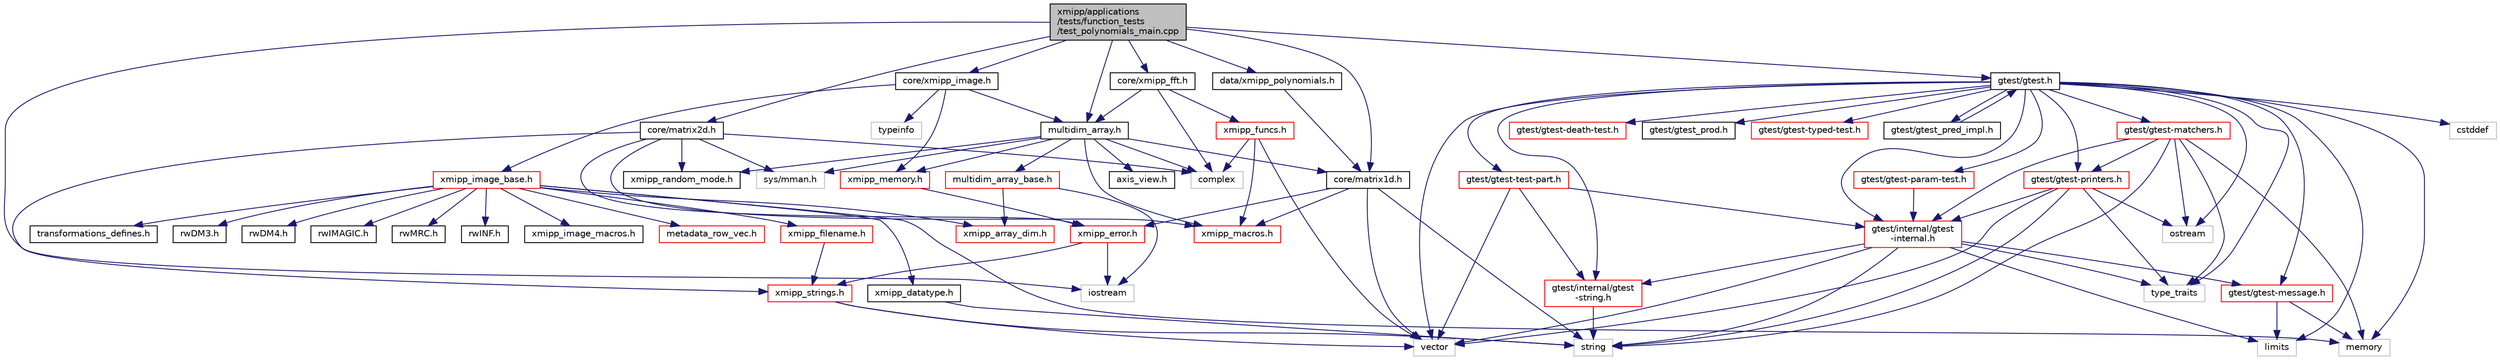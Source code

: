 digraph "xmipp/applications/tests/function_tests/test_polynomials_main.cpp"
{
  edge [fontname="Helvetica",fontsize="10",labelfontname="Helvetica",labelfontsize="10"];
  node [fontname="Helvetica",fontsize="10",shape=record];
  Node0 [label="xmipp/applications\l/tests/function_tests\l/test_polynomials_main.cpp",height=0.2,width=0.4,color="black", fillcolor="grey75", style="filled", fontcolor="black"];
  Node0 -> Node1 [color="midnightblue",fontsize="10",style="solid",fontname="Helvetica"];
  Node1 [label="data/xmipp_polynomials.h",height=0.2,width=0.4,color="black", fillcolor="white", style="filled",URL="$xmipp__polynomials_8h.html"];
  Node1 -> Node2 [color="midnightblue",fontsize="10",style="solid",fontname="Helvetica"];
  Node2 [label="core/matrix1d.h",height=0.2,width=0.4,color="black", fillcolor="white", style="filled",URL="$matrix1d_8h.html"];
  Node2 -> Node3 [color="midnightblue",fontsize="10",style="solid",fontname="Helvetica"];
  Node3 [label="string",height=0.2,width=0.4,color="grey75", fillcolor="white", style="filled"];
  Node2 -> Node4 [color="midnightblue",fontsize="10",style="solid",fontname="Helvetica"];
  Node4 [label="vector",height=0.2,width=0.4,color="grey75", fillcolor="white", style="filled"];
  Node2 -> Node5 [color="midnightblue",fontsize="10",style="solid",fontname="Helvetica"];
  Node5 [label="xmipp_error.h",height=0.2,width=0.4,color="red", fillcolor="white", style="filled",URL="$xmipp__error_8h.html"];
  Node5 -> Node7 [color="midnightblue",fontsize="10",style="solid",fontname="Helvetica"];
  Node7 [label="iostream",height=0.2,width=0.4,color="grey75", fillcolor="white", style="filled"];
  Node5 -> Node8 [color="midnightblue",fontsize="10",style="solid",fontname="Helvetica"];
  Node8 [label="xmipp_strings.h",height=0.2,width=0.4,color="red", fillcolor="white", style="filled",URL="$xmipp__strings_8h.html"];
  Node8 -> Node4 [color="midnightblue",fontsize="10",style="solid",fontname="Helvetica"];
  Node8 -> Node3 [color="midnightblue",fontsize="10",style="solid",fontname="Helvetica"];
  Node2 -> Node10 [color="midnightblue",fontsize="10",style="solid",fontname="Helvetica"];
  Node10 [label="xmipp_macros.h",height=0.2,width=0.4,color="red", fillcolor="white", style="filled",URL="$xmipp__macros_8h.html"];
  Node0 -> Node13 [color="midnightblue",fontsize="10",style="solid",fontname="Helvetica"];
  Node13 [label="core/xmipp_image.h",height=0.2,width=0.4,color="black", fillcolor="white", style="filled",URL="$xmipp__image_8h.html"];
  Node13 -> Node14 [color="midnightblue",fontsize="10",style="solid",fontname="Helvetica"];
  Node14 [label="typeinfo",height=0.2,width=0.4,color="grey75", fillcolor="white", style="filled"];
  Node13 -> Node15 [color="midnightblue",fontsize="10",style="solid",fontname="Helvetica"];
  Node15 [label="multidim_array.h",height=0.2,width=0.4,color="black", fillcolor="white", style="filled",URL="$multidim__array_8h.html"];
  Node15 -> Node10 [color="midnightblue",fontsize="10",style="solid",fontname="Helvetica"];
  Node15 -> Node16 [color="midnightblue",fontsize="10",style="solid",fontname="Helvetica"];
  Node16 [label="sys/mman.h",height=0.2,width=0.4,color="grey75", fillcolor="white", style="filled"];
  Node15 -> Node17 [color="midnightblue",fontsize="10",style="solid",fontname="Helvetica"];
  Node17 [label="complex",height=0.2,width=0.4,color="grey75", fillcolor="white", style="filled"];
  Node15 -> Node2 [color="midnightblue",fontsize="10",style="solid",fontname="Helvetica"];
  Node15 -> Node18 [color="midnightblue",fontsize="10",style="solid",fontname="Helvetica"];
  Node18 [label="xmipp_random_mode.h",height=0.2,width=0.4,color="black", fillcolor="white", style="filled",URL="$xmipp__random__mode_8h.html"];
  Node15 -> Node19 [color="midnightblue",fontsize="10",style="solid",fontname="Helvetica"];
  Node19 [label="multidim_array_base.h",height=0.2,width=0.4,color="red", fillcolor="white", style="filled",URL="$multidim__array__base_8h.html"];
  Node19 -> Node7 [color="midnightblue",fontsize="10",style="solid",fontname="Helvetica"];
  Node19 -> Node21 [color="midnightblue",fontsize="10",style="solid",fontname="Helvetica"];
  Node21 [label="xmipp_array_dim.h",height=0.2,width=0.4,color="red", fillcolor="white", style="filled",URL="$xmipp__array__dim_8h.html"];
  Node15 -> Node23 [color="midnightblue",fontsize="10",style="solid",fontname="Helvetica"];
  Node23 [label="xmipp_memory.h",height=0.2,width=0.4,color="red", fillcolor="white", style="filled",URL="$xmipp__memory_8h.html"];
  Node23 -> Node5 [color="midnightblue",fontsize="10",style="solid",fontname="Helvetica"];
  Node15 -> Node25 [color="midnightblue",fontsize="10",style="solid",fontname="Helvetica"];
  Node25 [label="axis_view.h",height=0.2,width=0.4,color="black", fillcolor="white", style="filled",URL="$axis__view_8h.html"];
  Node13 -> Node26 [color="midnightblue",fontsize="10",style="solid",fontname="Helvetica"];
  Node26 [label="xmipp_image_base.h",height=0.2,width=0.4,color="red", fillcolor="white", style="filled",URL="$xmipp__image__base_8h.html"];
  Node26 -> Node27 [color="midnightblue",fontsize="10",style="solid",fontname="Helvetica"];
  Node27 [label="memory",height=0.2,width=0.4,color="grey75", fillcolor="white", style="filled"];
  Node26 -> Node28 [color="midnightblue",fontsize="10",style="solid",fontname="Helvetica"];
  Node28 [label="xmipp_image_macros.h",height=0.2,width=0.4,color="black", fillcolor="white", style="filled",URL="$xmipp__image__macros_8h.html"];
  Node26 -> Node29 [color="midnightblue",fontsize="10",style="solid",fontname="Helvetica"];
  Node29 [label="xmipp_datatype.h",height=0.2,width=0.4,color="black", fillcolor="white", style="filled",URL="$xmipp__datatype_8h.html"];
  Node29 -> Node3 [color="midnightblue",fontsize="10",style="solid",fontname="Helvetica"];
  Node26 -> Node30 [color="midnightblue",fontsize="10",style="solid",fontname="Helvetica"];
  Node30 [label="metadata_row_vec.h",height=0.2,width=0.4,color="red", fillcolor="white", style="filled",URL="$metadata__row__vec_8h.html"];
  Node26 -> Node21 [color="midnightblue",fontsize="10",style="solid",fontname="Helvetica"];
  Node26 -> Node36 [color="midnightblue",fontsize="10",style="solid",fontname="Helvetica"];
  Node36 [label="xmipp_filename.h",height=0.2,width=0.4,color="red", fillcolor="white", style="filled",URL="$xmipp__filename_8h.html"];
  Node36 -> Node8 [color="midnightblue",fontsize="10",style="solid",fontname="Helvetica"];
  Node26 -> Node39 [color="midnightblue",fontsize="10",style="solid",fontname="Helvetica"];
  Node39 [label="transformations_defines.h",height=0.2,width=0.4,color="black", fillcolor="white", style="filled",URL="$transformations__defines_8h.html"];
  Node26 -> Node40 [color="midnightblue",fontsize="10",style="solid",fontname="Helvetica"];
  Node40 [label="rwDM3.h",height=0.2,width=0.4,color="black", fillcolor="white", style="filled",URL="$rwDM3_8h.html"];
  Node26 -> Node41 [color="midnightblue",fontsize="10",style="solid",fontname="Helvetica"];
  Node41 [label="rwDM4.h",height=0.2,width=0.4,color="black", fillcolor="white", style="filled",URL="$rwDM4_8h.html"];
  Node26 -> Node42 [color="midnightblue",fontsize="10",style="solid",fontname="Helvetica"];
  Node42 [label="rwIMAGIC.h",height=0.2,width=0.4,color="black", fillcolor="white", style="filled",URL="$rwIMAGIC_8h.html"];
  Node26 -> Node43 [color="midnightblue",fontsize="10",style="solid",fontname="Helvetica"];
  Node43 [label="rwMRC.h",height=0.2,width=0.4,color="black", fillcolor="white", style="filled",URL="$rwMRC_8h.html"];
  Node26 -> Node44 [color="midnightblue",fontsize="10",style="solid",fontname="Helvetica"];
  Node44 [label="rwINF.h",height=0.2,width=0.4,color="black", fillcolor="white", style="filled",URL="$rwINF_8h.html"];
  Node13 -> Node23 [color="midnightblue",fontsize="10",style="solid",fontname="Helvetica"];
  Node0 -> Node2 [color="midnightblue",fontsize="10",style="solid",fontname="Helvetica"];
  Node0 -> Node54 [color="midnightblue",fontsize="10",style="solid",fontname="Helvetica"];
  Node54 [label="core/xmipp_fft.h",height=0.2,width=0.4,color="black", fillcolor="white", style="filled",URL="$xmipp__fft_8h.html"];
  Node54 -> Node17 [color="midnightblue",fontsize="10",style="solid",fontname="Helvetica"];
  Node54 -> Node15 [color="midnightblue",fontsize="10",style="solid",fontname="Helvetica"];
  Node54 -> Node55 [color="midnightblue",fontsize="10",style="solid",fontname="Helvetica"];
  Node55 [label="xmipp_funcs.h",height=0.2,width=0.4,color="red", fillcolor="white", style="filled",URL="$xmipp__funcs_8h.html"];
  Node55 -> Node17 [color="midnightblue",fontsize="10",style="solid",fontname="Helvetica"];
  Node55 -> Node10 [color="midnightblue",fontsize="10",style="solid",fontname="Helvetica"];
  Node55 -> Node4 [color="midnightblue",fontsize="10",style="solid",fontname="Helvetica"];
  Node0 -> Node57 [color="midnightblue",fontsize="10",style="solid",fontname="Helvetica"];
  Node57 [label="core/matrix2d.h",height=0.2,width=0.4,color="black", fillcolor="white", style="filled",URL="$matrix2d_8h.html"];
  Node57 -> Node17 [color="midnightblue",fontsize="10",style="solid",fontname="Helvetica"];
  Node57 -> Node18 [color="midnightblue",fontsize="10",style="solid",fontname="Helvetica"];
  Node57 -> Node10 [color="midnightblue",fontsize="10",style="solid",fontname="Helvetica"];
  Node57 -> Node5 [color="midnightblue",fontsize="10",style="solid",fontname="Helvetica"];
  Node57 -> Node8 [color="midnightblue",fontsize="10",style="solid",fontname="Helvetica"];
  Node57 -> Node16 [color="midnightblue",fontsize="10",style="solid",fontname="Helvetica"];
  Node0 -> Node15 [color="midnightblue",fontsize="10",style="solid",fontname="Helvetica"];
  Node0 -> Node7 [color="midnightblue",fontsize="10",style="solid",fontname="Helvetica"];
  Node0 -> Node58 [color="midnightblue",fontsize="10",style="solid",fontname="Helvetica"];
  Node58 [label="gtest/gtest.h",height=0.2,width=0.4,color="black", fillcolor="white", style="filled",URL="$gtest_8h.html"];
  Node58 -> Node59 [color="midnightblue",fontsize="10",style="solid",fontname="Helvetica"];
  Node59 [label="cstddef",height=0.2,width=0.4,color="grey75", fillcolor="white", style="filled"];
  Node58 -> Node60 [color="midnightblue",fontsize="10",style="solid",fontname="Helvetica"];
  Node60 [label="limits",height=0.2,width=0.4,color="grey75", fillcolor="white", style="filled"];
  Node58 -> Node27 [color="midnightblue",fontsize="10",style="solid",fontname="Helvetica"];
  Node58 -> Node61 [color="midnightblue",fontsize="10",style="solid",fontname="Helvetica"];
  Node61 [label="ostream",height=0.2,width=0.4,color="grey75", fillcolor="white", style="filled"];
  Node58 -> Node62 [color="midnightblue",fontsize="10",style="solid",fontname="Helvetica"];
  Node62 [label="type_traits",height=0.2,width=0.4,color="grey75", fillcolor="white", style="filled"];
  Node58 -> Node4 [color="midnightblue",fontsize="10",style="solid",fontname="Helvetica"];
  Node58 -> Node63 [color="midnightblue",fontsize="10",style="solid",fontname="Helvetica"];
  Node63 [label="gtest/internal/gtest\l-internal.h",height=0.2,width=0.4,color="red", fillcolor="white", style="filled",URL="$gtest-internal_8h.html"];
  Node63 -> Node60 [color="midnightblue",fontsize="10",style="solid",fontname="Helvetica"];
  Node63 -> Node3 [color="midnightblue",fontsize="10",style="solid",fontname="Helvetica"];
  Node63 -> Node62 [color="midnightblue",fontsize="10",style="solid",fontname="Helvetica"];
  Node63 -> Node4 [color="midnightblue",fontsize="10",style="solid",fontname="Helvetica"];
  Node63 -> Node80 [color="midnightblue",fontsize="10",style="solid",fontname="Helvetica"];
  Node80 [label="gtest/gtest-message.h",height=0.2,width=0.4,color="red", fillcolor="white", style="filled",URL="$gtest-message_8h.html"];
  Node80 -> Node60 [color="midnightblue",fontsize="10",style="solid",fontname="Helvetica"];
  Node80 -> Node27 [color="midnightblue",fontsize="10",style="solid",fontname="Helvetica"];
  Node63 -> Node82 [color="midnightblue",fontsize="10",style="solid",fontname="Helvetica"];
  Node82 [label="gtest/internal/gtest\l-string.h",height=0.2,width=0.4,color="red", fillcolor="white", style="filled",URL="$gtest-string_8h.html"];
  Node82 -> Node3 [color="midnightblue",fontsize="10",style="solid",fontname="Helvetica"];
  Node58 -> Node82 [color="midnightblue",fontsize="10",style="solid",fontname="Helvetica"];
  Node58 -> Node84 [color="midnightblue",fontsize="10",style="solid",fontname="Helvetica"];
  Node84 [label="gtest/gtest-death-test.h",height=0.2,width=0.4,color="red", fillcolor="white", style="filled",URL="$gtest-death-test_8h.html"];
  Node58 -> Node86 [color="midnightblue",fontsize="10",style="solid",fontname="Helvetica"];
  Node86 [label="gtest/gtest-matchers.h",height=0.2,width=0.4,color="red", fillcolor="white", style="filled",URL="$gtest-matchers_8h.html"];
  Node86 -> Node27 [color="midnightblue",fontsize="10",style="solid",fontname="Helvetica"];
  Node86 -> Node61 [color="midnightblue",fontsize="10",style="solid",fontname="Helvetica"];
  Node86 -> Node3 [color="midnightblue",fontsize="10",style="solid",fontname="Helvetica"];
  Node86 -> Node62 [color="midnightblue",fontsize="10",style="solid",fontname="Helvetica"];
  Node86 -> Node87 [color="midnightblue",fontsize="10",style="solid",fontname="Helvetica"];
  Node87 [label="gtest/gtest-printers.h",height=0.2,width=0.4,color="red", fillcolor="white", style="filled",URL="$gtest-printers_8h.html"];
  Node87 -> Node61 [color="midnightblue",fontsize="10",style="solid",fontname="Helvetica"];
  Node87 -> Node3 [color="midnightblue",fontsize="10",style="solid",fontname="Helvetica"];
  Node87 -> Node62 [color="midnightblue",fontsize="10",style="solid",fontname="Helvetica"];
  Node87 -> Node4 [color="midnightblue",fontsize="10",style="solid",fontname="Helvetica"];
  Node87 -> Node63 [color="midnightblue",fontsize="10",style="solid",fontname="Helvetica"];
  Node86 -> Node63 [color="midnightblue",fontsize="10",style="solid",fontname="Helvetica"];
  Node58 -> Node80 [color="midnightblue",fontsize="10",style="solid",fontname="Helvetica"];
  Node58 -> Node90 [color="midnightblue",fontsize="10",style="solid",fontname="Helvetica"];
  Node90 [label="gtest/gtest-param-test.h",height=0.2,width=0.4,color="red", fillcolor="white", style="filled",URL="$gtest-param-test_8h.html"];
  Node90 -> Node63 [color="midnightblue",fontsize="10",style="solid",fontname="Helvetica"];
  Node58 -> Node87 [color="midnightblue",fontsize="10",style="solid",fontname="Helvetica"];
  Node58 -> Node94 [color="midnightblue",fontsize="10",style="solid",fontname="Helvetica"];
  Node94 [label="gtest/gtest_prod.h",height=0.2,width=0.4,color="black", fillcolor="white", style="filled",URL="$gtest__prod_8h.html"];
  Node58 -> Node95 [color="midnightblue",fontsize="10",style="solid",fontname="Helvetica"];
  Node95 [label="gtest/gtest-test-part.h",height=0.2,width=0.4,color="red", fillcolor="white", style="filled",URL="$gtest-test-part_8h.html"];
  Node95 -> Node4 [color="midnightblue",fontsize="10",style="solid",fontname="Helvetica"];
  Node95 -> Node63 [color="midnightblue",fontsize="10",style="solid",fontname="Helvetica"];
  Node95 -> Node82 [color="midnightblue",fontsize="10",style="solid",fontname="Helvetica"];
  Node58 -> Node97 [color="midnightblue",fontsize="10",style="solid",fontname="Helvetica"];
  Node97 [label="gtest/gtest-typed-test.h",height=0.2,width=0.4,color="red", fillcolor="white", style="filled",URL="$gtest-typed-test_8h.html"];
  Node58 -> Node98 [color="midnightblue",fontsize="10",style="solid",fontname="Helvetica"];
  Node98 [label="gtest/gtest_pred_impl.h",height=0.2,width=0.4,color="black", fillcolor="white", style="filled",URL="$gtest__pred__impl_8h.html"];
  Node98 -> Node58 [color="midnightblue",fontsize="10",style="solid",fontname="Helvetica"];
}
